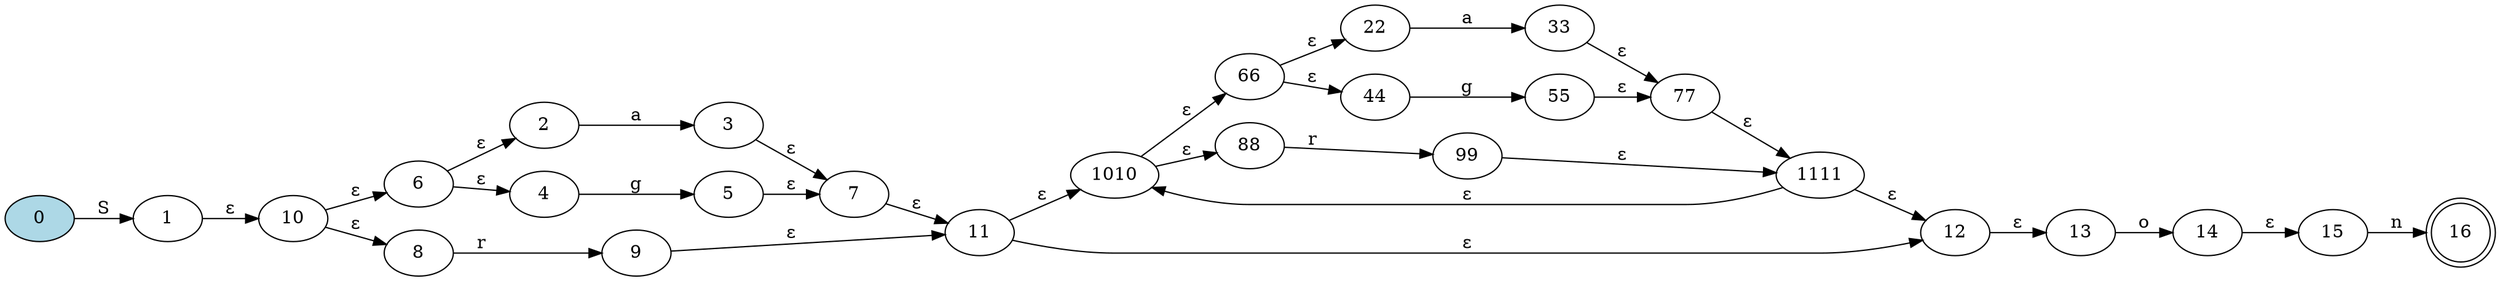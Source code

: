 digraph {
	rankdir=LR;

	16 [shape=doublecircle]
	0 [style=filled, fillcolor="lightblue"]

	0->1 [label= "S"];
	2->3 [label= "a"];
	4->5 [label= "g"];
	6->2 [label= "ε"];
	6->4 [label= "ε"];
	3->7 [label= "ε"];
	5->7 [label= "ε"];
	8->9 [label= "r"];
	10->6 [label= "ε"];
	10->8 [label= "ε"];
	7->11 [label= "ε"];
	9->11 [label= "ε"];
	1010->66 [label= "ε"];
	1010->88 [label= "ε"];
	66->22 [label= "ε"];
	66->44 [label= "ε"];
	88->99 [label= "r"];
	22->33 [label= "a"];
	44->55 [label= "g"];
	99->1111 [label= "ε"];
	33->77 [label= "ε"];
	55->77 [label= "ε"];
	77->1111 [label= "ε"];
	11->1010 [label= "ε"];
	1111->1010 [label= "ε"];
	11->12 [label= "ε"];
	1111->12 [label= "ε"];
	1->10 [label= "ε"];
	13->14 [label= "o"];
	12->13 [label= "ε"];
	15->16 [label= "n"];
	14->15 [label= "ε"];
}
